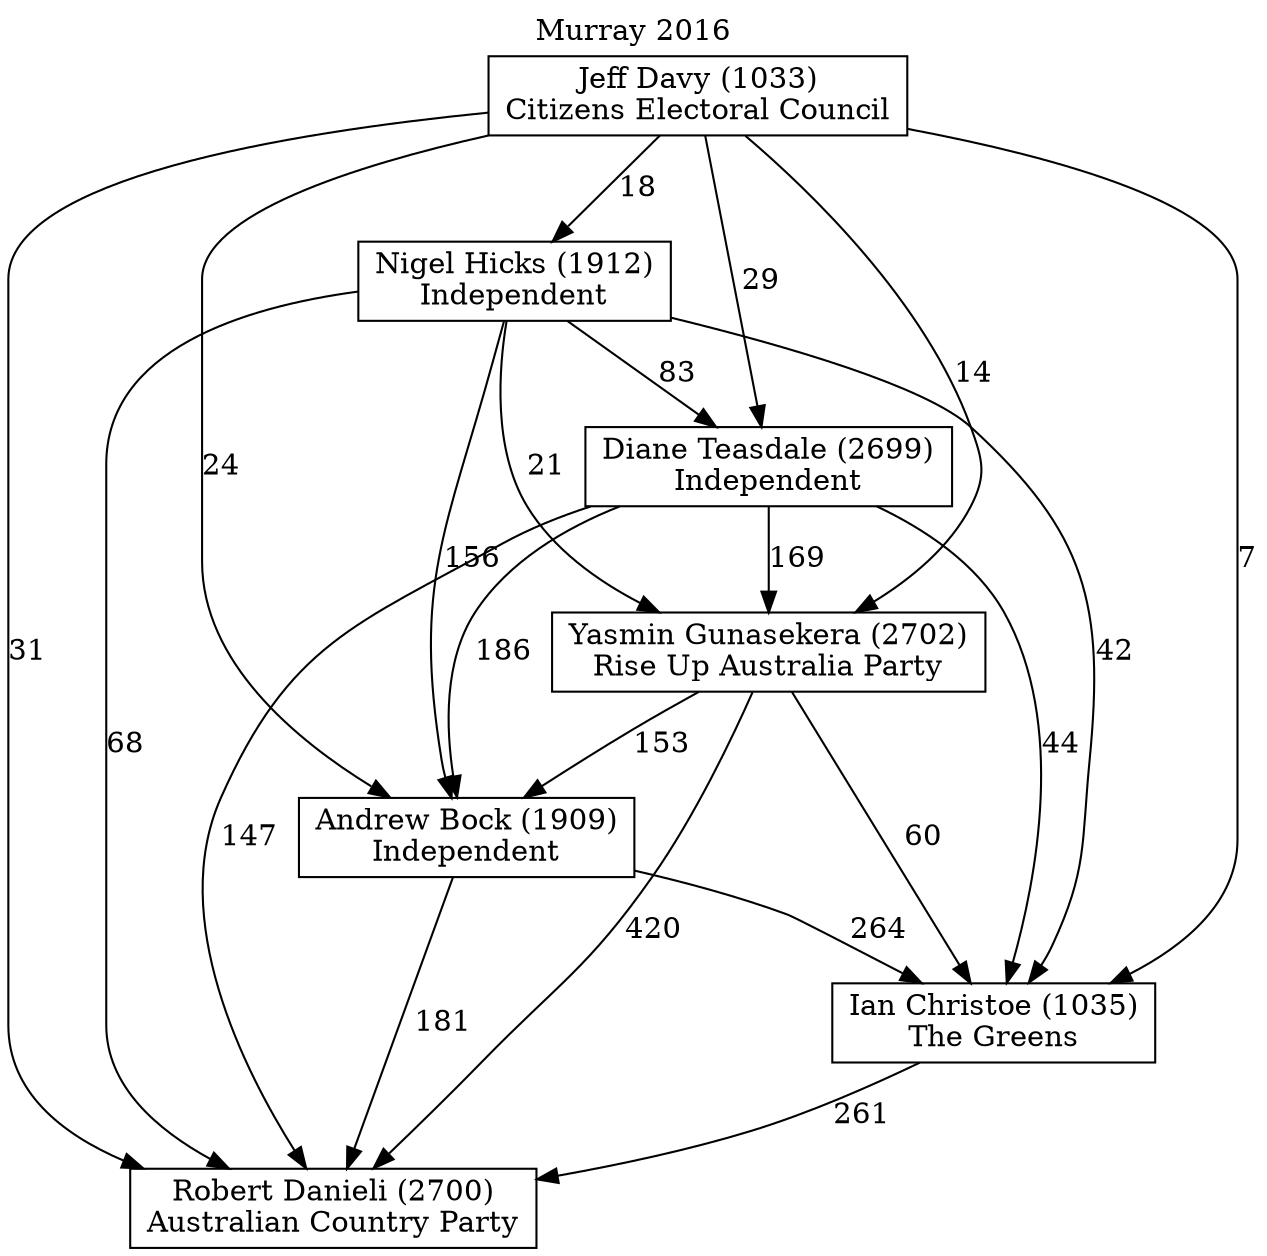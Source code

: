 // House preference flow
digraph "Robert Danieli (2700)_Murray_2016" {
	graph [label="Murray 2016" labelloc=t mclimit=10]
	node [shape=box]
	"Jeff Davy (1033)" [label="Jeff Davy (1033)
Citizens Electoral Council"]
	"Robert Danieli (2700)" [label="Robert Danieli (2700)
Australian Country Party"]
	"Yasmin Gunasekera (2702)" [label="Yasmin Gunasekera (2702)
Rise Up Australia Party"]
	"Nigel Hicks (1912)" [label="Nigel Hicks (1912)
Independent"]
	"Diane Teasdale (2699)" [label="Diane Teasdale (2699)
Independent"]
	"Andrew Bock (1909)" [label="Andrew Bock (1909)
Independent"]
	"Ian Christoe (1035)" [label="Ian Christoe (1035)
The Greens"]
	"Nigel Hicks (1912)" -> "Yasmin Gunasekera (2702)" [label=21]
	"Yasmin Gunasekera (2702)" -> "Ian Christoe (1035)" [label=60]
	"Jeff Davy (1033)" -> "Andrew Bock (1909)" [label=24]
	"Yasmin Gunasekera (2702)" -> "Robert Danieli (2700)" [label=420]
	"Jeff Davy (1033)" -> "Nigel Hicks (1912)" [label=18]
	"Ian Christoe (1035)" -> "Robert Danieli (2700)" [label=261]
	"Nigel Hicks (1912)" -> "Diane Teasdale (2699)" [label=83]
	"Jeff Davy (1033)" -> "Ian Christoe (1035)" [label=7]
	"Nigel Hicks (1912)" -> "Robert Danieli (2700)" [label=68]
	"Diane Teasdale (2699)" -> "Ian Christoe (1035)" [label=44]
	"Jeff Davy (1033)" -> "Diane Teasdale (2699)" [label=29]
	"Nigel Hicks (1912)" -> "Ian Christoe (1035)" [label=42]
	"Andrew Bock (1909)" -> "Robert Danieli (2700)" [label=181]
	"Jeff Davy (1033)" -> "Robert Danieli (2700)" [label=31]
	"Nigel Hicks (1912)" -> "Andrew Bock (1909)" [label=156]
	"Andrew Bock (1909)" -> "Ian Christoe (1035)" [label=264]
	"Jeff Davy (1033)" -> "Yasmin Gunasekera (2702)" [label=14]
	"Yasmin Gunasekera (2702)" -> "Andrew Bock (1909)" [label=153]
	"Diane Teasdale (2699)" -> "Andrew Bock (1909)" [label=186]
	"Diane Teasdale (2699)" -> "Robert Danieli (2700)" [label=147]
	"Diane Teasdale (2699)" -> "Yasmin Gunasekera (2702)" [label=169]
}
